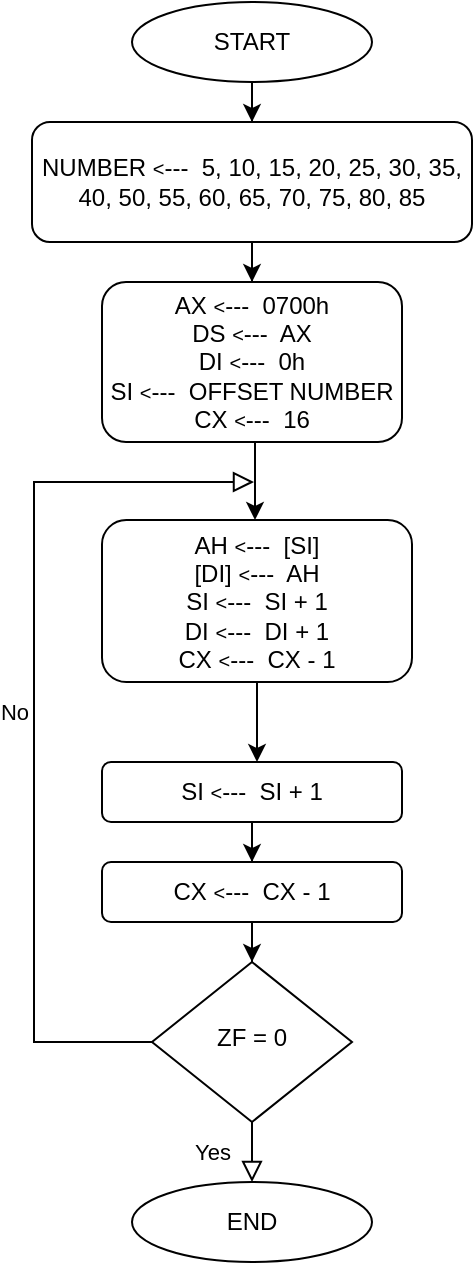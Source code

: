 <mxfile version="17.1.3" type="github">
  <diagram id="C5RBs43oDa-KdzZeNtuy" name="Page-1">
    <mxGraphModel dx="423" dy="1609" grid="1" gridSize="10" guides="1" tooltips="1" connect="1" arrows="1" fold="1" page="1" pageScale="1" pageWidth="827" pageHeight="1169" math="0" shadow="0">
      <root>
        <mxCell id="WIyWlLk6GJQsqaUBKTNV-0" />
        <mxCell id="WIyWlLk6GJQsqaUBKTNV-1" parent="WIyWlLk6GJQsqaUBKTNV-0" />
        <mxCell id="tD9QVT54IeONS9a-Fdes-17" value="" style="edgeStyle=orthogonalEdgeStyle;rounded=0;orthogonalLoop=1;jettySize=auto;html=1;fontSize=12;" edge="1" parent="WIyWlLk6GJQsqaUBKTNV-1">
          <mxGeometry relative="1" as="geometry">
            <mxPoint x="229" y="160" as="sourcePoint" />
            <mxPoint x="231.5" y="199" as="targetPoint" />
          </mxGeometry>
        </mxCell>
        <mxCell id="tD9QVT54IeONS9a-Fdes-18" value="AX &lt;font size=&quot;1&quot;&gt;&amp;lt;&lt;/font&gt;---&amp;nbsp; 0700h&lt;br&gt;DS&amp;nbsp;&lt;font style=&quot;font-size: 10px&quot;&gt;&amp;lt;&lt;/font&gt;&lt;font style=&quot;font-size: 12px&quot;&gt;---&lt;/font&gt;&amp;nbsp; AX&lt;br&gt;DI&amp;nbsp;&lt;font size=&quot;1&quot;&gt;&amp;lt;&lt;/font&gt;---&amp;nbsp; 0h&lt;br&gt;SI&amp;nbsp;&lt;font size=&quot;1&quot;&gt;&amp;lt;&lt;/font&gt;---&amp;nbsp; OFFSET NUMBER&lt;br&gt;CX&amp;nbsp;&lt;font size=&quot;1&quot;&gt;&amp;lt;&lt;/font&gt;---&amp;nbsp; 16" style="rounded=1;whiteSpace=wrap;html=1;fontSize=12;glass=0;strokeWidth=1;shadow=0;" vertex="1" parent="WIyWlLk6GJQsqaUBKTNV-1">
          <mxGeometry x="155" y="80" width="150" height="80" as="geometry" />
        </mxCell>
        <mxCell id="tD9QVT54IeONS9a-Fdes-19" value="Yes" style="rounded=0;html=1;jettySize=auto;orthogonalLoop=1;fontSize=11;endArrow=block;endFill=0;endSize=8;strokeWidth=1;shadow=0;labelBackgroundColor=none;edgeStyle=orthogonalEdgeStyle;entryX=0.5;entryY=0;entryDx=0;entryDy=0;" edge="1" parent="WIyWlLk6GJQsqaUBKTNV-1" source="tD9QVT54IeONS9a-Fdes-21" target="tD9QVT54IeONS9a-Fdes-33">
          <mxGeometry y="20" relative="1" as="geometry">
            <mxPoint as="offset" />
            <mxPoint x="230" y="560" as="targetPoint" />
            <Array as="points" />
          </mxGeometry>
        </mxCell>
        <mxCell id="tD9QVT54IeONS9a-Fdes-20" value="No" style="edgeStyle=orthogonalEdgeStyle;rounded=0;html=1;jettySize=auto;orthogonalLoop=1;fontSize=11;endArrow=block;endFill=0;endSize=8;strokeWidth=1;shadow=0;labelBackgroundColor=none;" edge="1" parent="WIyWlLk6GJQsqaUBKTNV-1">
          <mxGeometry y="10" relative="1" as="geometry">
            <mxPoint as="offset" />
            <mxPoint x="231" y="180" as="targetPoint" />
            <Array as="points">
              <mxPoint x="121" y="460" />
              <mxPoint x="121" y="180" />
            </Array>
            <mxPoint x="181" y="460" as="sourcePoint" />
          </mxGeometry>
        </mxCell>
        <mxCell id="tD9QVT54IeONS9a-Fdes-21" value="ZF = 0" style="rhombus;whiteSpace=wrap;html=1;shadow=0;fontFamily=Helvetica;fontSize=12;align=center;strokeWidth=1;spacing=6;spacingTop=-4;" vertex="1" parent="WIyWlLk6GJQsqaUBKTNV-1">
          <mxGeometry x="180" y="420" width="100" height="80" as="geometry" />
        </mxCell>
        <mxCell id="tD9QVT54IeONS9a-Fdes-22" style="edgeStyle=orthogonalEdgeStyle;rounded=0;orthogonalLoop=1;jettySize=auto;html=1;entryX=0.5;entryY=0;entryDx=0;entryDy=0;" edge="1" parent="WIyWlLk6GJQsqaUBKTNV-1" source="tD9QVT54IeONS9a-Fdes-23" target="tD9QVT54IeONS9a-Fdes-26">
          <mxGeometry relative="1" as="geometry" />
        </mxCell>
        <mxCell id="tD9QVT54IeONS9a-Fdes-23" value="START" style="ellipse;whiteSpace=wrap;html=1;" vertex="1" parent="WIyWlLk6GJQsqaUBKTNV-1">
          <mxGeometry x="170" y="-60" width="120" height="40" as="geometry" />
        </mxCell>
        <mxCell id="tD9QVT54IeONS9a-Fdes-24" style="edgeStyle=orthogonalEdgeStyle;rounded=0;orthogonalLoop=1;jettySize=auto;html=1;exitX=0.5;exitY=1;exitDx=0;exitDy=0;fontSize=9;" edge="1" parent="WIyWlLk6GJQsqaUBKTNV-1" source="tD9QVT54IeONS9a-Fdes-18" target="tD9QVT54IeONS9a-Fdes-18">
          <mxGeometry relative="1" as="geometry" />
        </mxCell>
        <mxCell id="tD9QVT54IeONS9a-Fdes-25" style="edgeStyle=orthogonalEdgeStyle;rounded=0;orthogonalLoop=1;jettySize=auto;html=1;entryX=0.5;entryY=0;entryDx=0;entryDy=0;fontSize=9;" edge="1" parent="WIyWlLk6GJQsqaUBKTNV-1" source="tD9QVT54IeONS9a-Fdes-26" target="tD9QVT54IeONS9a-Fdes-18">
          <mxGeometry relative="1" as="geometry" />
        </mxCell>
        <mxCell id="tD9QVT54IeONS9a-Fdes-26" value="NUMBER&amp;nbsp;&lt;font size=&quot;1&quot;&gt;&amp;lt;&lt;/font&gt;---&amp;nbsp; 5, 10, 15, 20, 25, 30, 35, 40, 50, 55, 60, 65, 70, 75, 80, 85" style="rounded=1;whiteSpace=wrap;html=1;fontSize=12;glass=0;strokeWidth=1;shadow=0;" vertex="1" parent="WIyWlLk6GJQsqaUBKTNV-1">
          <mxGeometry x="120" width="220" height="60" as="geometry" />
        </mxCell>
        <mxCell id="tD9QVT54IeONS9a-Fdes-27" value="" style="edgeStyle=orthogonalEdgeStyle;rounded=0;orthogonalLoop=1;jettySize=auto;html=1;fontSize=12;" edge="1" parent="WIyWlLk6GJQsqaUBKTNV-1" source="tD9QVT54IeONS9a-Fdes-28" target="tD9QVT54IeONS9a-Fdes-32">
          <mxGeometry relative="1" as="geometry">
            <Array as="points">
              <mxPoint x="230" y="280" />
              <mxPoint x="230" y="280" />
            </Array>
          </mxGeometry>
        </mxCell>
        <mxCell id="tD9QVT54IeONS9a-Fdes-28" value="AH&amp;nbsp;&lt;font size=&quot;1&quot;&gt;&amp;lt;&lt;/font&gt;---&amp;nbsp; [SI]&lt;br&gt;[DI]&amp;nbsp;&lt;font style=&quot;font-size: 10px&quot;&gt;&amp;lt;&lt;/font&gt;&lt;font style=&quot;font-size: 12px&quot;&gt;---&lt;/font&gt;&amp;nbsp; AH&lt;br&gt;SI&amp;nbsp;&lt;font size=&quot;1&quot;&gt;&amp;lt;&lt;/font&gt;---&amp;nbsp; SI + 1&lt;br&gt;DI&amp;nbsp;&lt;font style=&quot;font-size: 10px&quot;&gt;&amp;lt;&lt;/font&gt;---&amp;nbsp; DI + 1&lt;br&gt;CX&amp;nbsp;&lt;font style=&quot;font-size: 10px&quot;&gt;&amp;lt;&lt;/font&gt;---&amp;nbsp; CX - 1" style="rounded=1;whiteSpace=wrap;html=1;fontSize=12;glass=0;strokeWidth=1;shadow=0;" vertex="1" parent="WIyWlLk6GJQsqaUBKTNV-1">
          <mxGeometry x="155" y="199" width="155" height="81" as="geometry" />
        </mxCell>
        <mxCell id="tD9QVT54IeONS9a-Fdes-29" value="" style="edgeStyle=orthogonalEdgeStyle;rounded=0;orthogonalLoop=1;jettySize=auto;html=1;fontSize=12;entryX=0.5;entryY=0;entryDx=0;entryDy=0;" edge="1" parent="WIyWlLk6GJQsqaUBKTNV-1" source="tD9QVT54IeONS9a-Fdes-30" target="tD9QVT54IeONS9a-Fdes-21">
          <mxGeometry relative="1" as="geometry">
            <mxPoint x="230" y="420" as="targetPoint" />
          </mxGeometry>
        </mxCell>
        <mxCell id="tD9QVT54IeONS9a-Fdes-30" value="CX&amp;nbsp;&lt;font size=&quot;1&quot;&gt;&amp;lt;&lt;/font&gt;---&amp;nbsp; CX - 1" style="rounded=1;whiteSpace=wrap;html=1;fontSize=12;glass=0;strokeWidth=1;shadow=0;" vertex="1" parent="WIyWlLk6GJQsqaUBKTNV-1">
          <mxGeometry x="155" y="370" width="150" height="30" as="geometry" />
        </mxCell>
        <mxCell id="tD9QVT54IeONS9a-Fdes-31" value="" style="edgeStyle=orthogonalEdgeStyle;rounded=0;orthogonalLoop=1;jettySize=auto;html=1;fontSize=12;" edge="1" parent="WIyWlLk6GJQsqaUBKTNV-1" source="tD9QVT54IeONS9a-Fdes-32" target="tD9QVT54IeONS9a-Fdes-30">
          <mxGeometry relative="1" as="geometry" />
        </mxCell>
        <mxCell id="tD9QVT54IeONS9a-Fdes-32" value="SI&amp;nbsp;&lt;font size=&quot;1&quot;&gt;&amp;lt;&lt;/font&gt;---&amp;nbsp; SI + 1" style="rounded=1;whiteSpace=wrap;html=1;fontSize=12;glass=0;strokeWidth=1;shadow=0;" vertex="1" parent="WIyWlLk6GJQsqaUBKTNV-1">
          <mxGeometry x="155" y="320" width="150" height="30" as="geometry" />
        </mxCell>
        <mxCell id="tD9QVT54IeONS9a-Fdes-33" value="END" style="ellipse;whiteSpace=wrap;html=1;" vertex="1" parent="WIyWlLk6GJQsqaUBKTNV-1">
          <mxGeometry x="170" y="530" width="120" height="40" as="geometry" />
        </mxCell>
      </root>
    </mxGraphModel>
  </diagram>
</mxfile>
